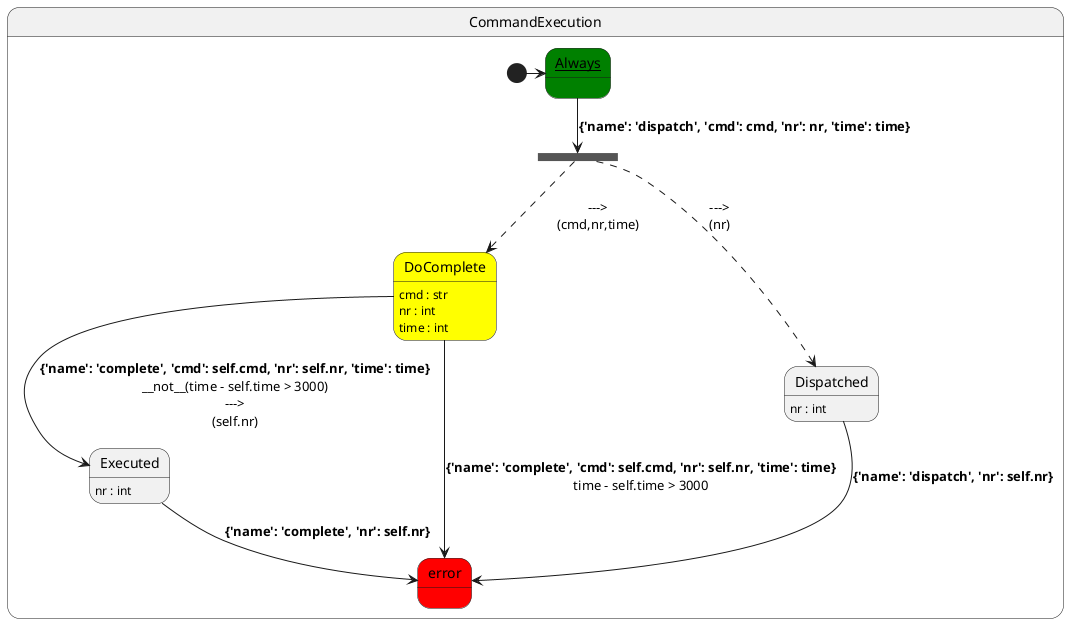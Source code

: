 @startuml
state CommandExecution{
  [*] -> __Always__
  state __Always__ #green
  state fork_state1 <<fork>>
  state DoComplete #yellow : cmd : str\nnr : int\ntime : int
  state Executed : nr : int
  state Dispatched : nr : int
  __Always__ --> fork_state1 : **{'name': 'dispatch', 'cmd': cmd, 'nr': nr, 'time': time}**
  fork_state1 -[dashed]-> DoComplete : \n--->\n(cmd,nr,time)
  fork_state1 -[dashed]-> Dispatched : \n--->\n(nr)
  state error #red
  DoComplete --> error : **{'name': 'complete', 'cmd': self.cmd, 'nr': self.nr, 'time': time}**\ntime - self.time > 3000
  DoComplete --> Executed : **{'name': 'complete', 'cmd': self.cmd, 'nr': self.nr, 'time': time}**\n__not__(time - self.time > 3000)\n--->\n(self.nr)
  state error #red
  Executed --> error : **{'name': 'complete', 'nr': self.nr}**
  state error #red
  Dispatched --> error : **{'name': 'dispatch', 'nr': self.nr}**
}
@enduml